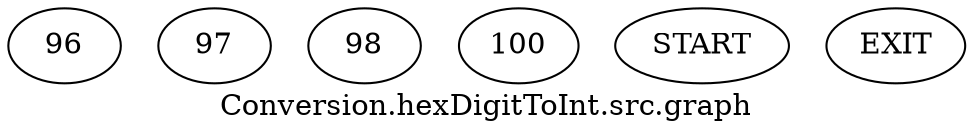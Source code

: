 /* --------------------------------------------------- */
/* Generated by Dr. Garbage Control Flow Graph Factory */
/* http://www.drgarbage.com                            */
/* Version: 4.5.0.201508311741                         */
/* Retrieved on: 2020-01-06 14:30:00.720               */
/* --------------------------------------------------- */
digraph "Conversion.hexDigitToInt.src.graph" {
 graph [label="Conversion.hexDigitToInt.src.graph"];
 2 [label="96" ]
 3 [label="97" ]
 4 [label="98" ]
 5 [label="100" ]
 6 [label="START" ]
 7 [label="EXIT" ]
 6  2
 2  3
 3  4
 3  5
 4  7
 5  7
}
